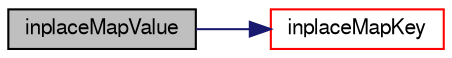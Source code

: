 digraph "inplaceMapValue"
{
  bgcolor="transparent";
  edge [fontname="FreeSans",fontsize="10",labelfontname="FreeSans",labelfontsize="10"];
  node [fontname="FreeSans",fontsize="10",shape=record];
  rankdir="LR";
  Node8832 [label="inplaceMapValue",height=0.2,width=0.4,color="black", fillcolor="grey75", style="filled", fontcolor="black"];
  Node8832 -> Node8833 [color="midnightblue",fontsize="10",style="solid",fontname="FreeSans"];
  Node8833 [label="inplaceMapKey",height=0.2,width=0.4,color="red",URL="$a21124.html#a3e2f2c878960555a295056322ec7948d",tooltip="Recreate with mapped keys. Do not map elements with negative key. "];
}
